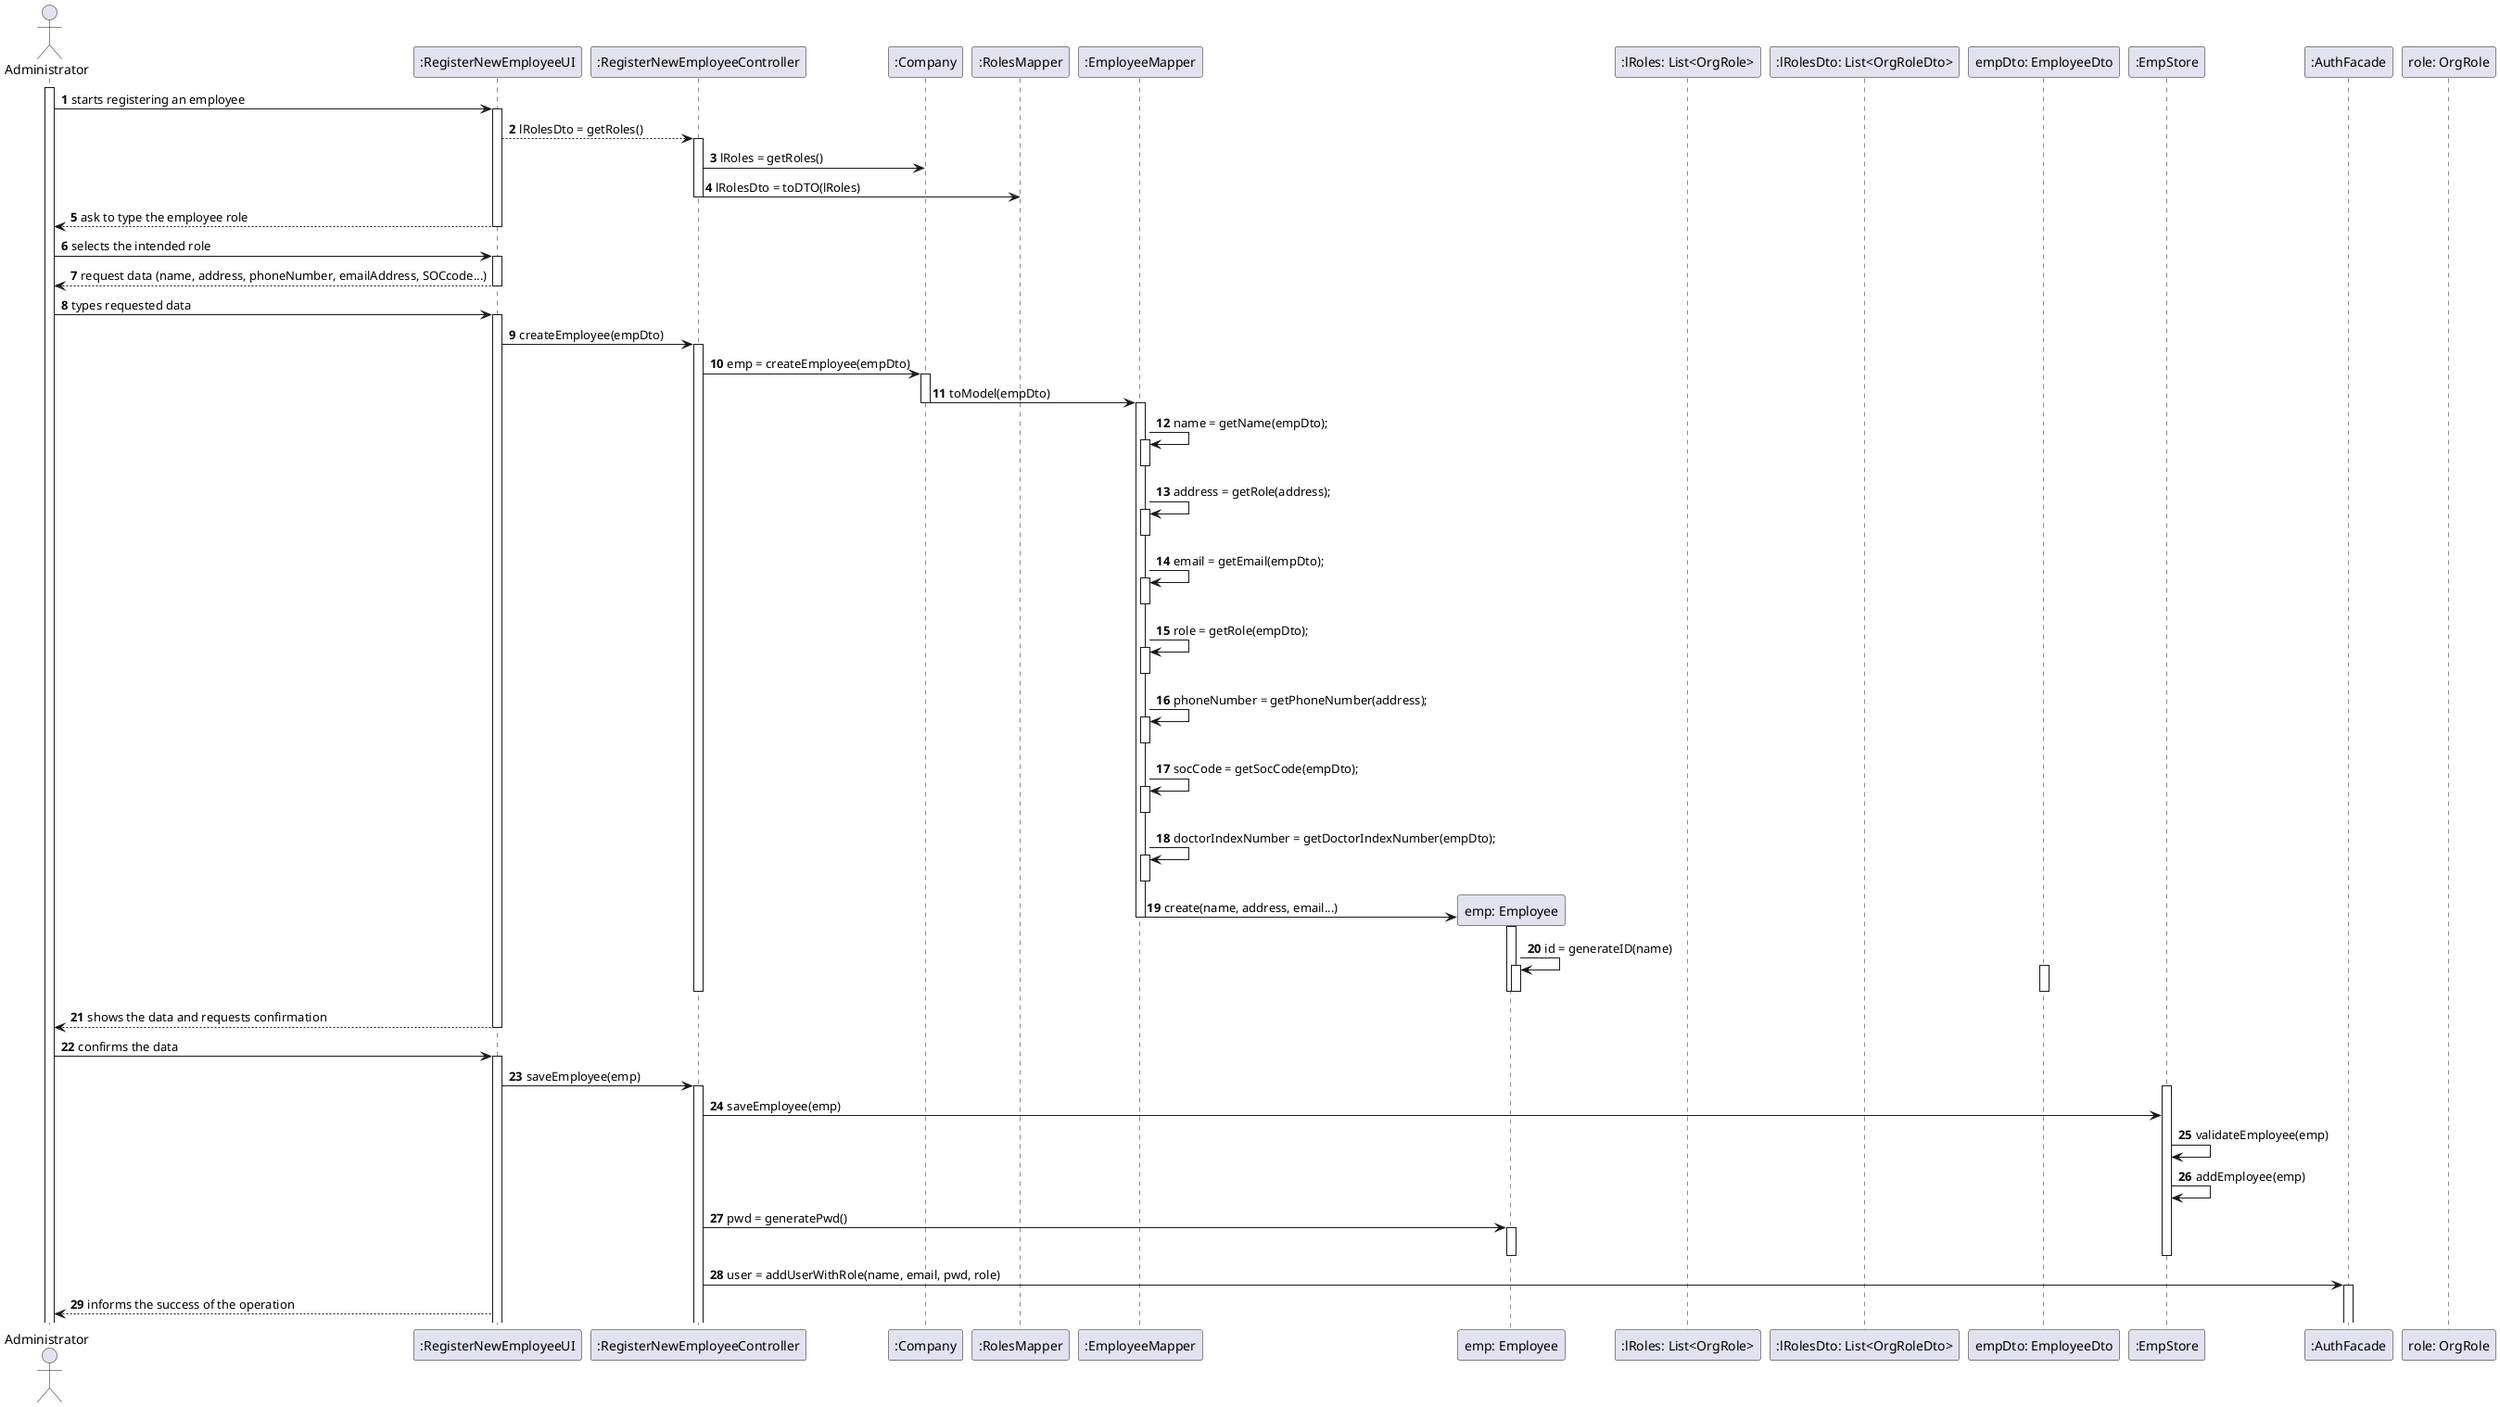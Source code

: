 @startuml
'https://plantuml.com/sequence-diagram

autonumber
actor "Administrator" as A

activate A
A -> ":RegisterNewEmployeeUI" : starts registering an employee
activate ":RegisterNewEmployeeUI"
":RegisterNewEmployeeUI" --> ":RegisterNewEmployeeController" : lRolesDto = getRoles()
activate ":RegisterNewEmployeeController"
":RegisterNewEmployeeController" -> ":Company" : lRoles = getRoles()
":RegisterNewEmployeeController" -> ":RolesMapper" : lRolesDto = toDTO(lRoles)
deactivate ":RegisterNewEmployeeController"
":RegisterNewEmployeeUI" --> A : ask to type the employee role
deactivate ":RegisterNewEmployeeUI"
A -> ":RegisterNewEmployeeUI" : selects the intended role
activate ":RegisterNewEmployeeUI"
":RegisterNewEmployeeUI" --> A : request data (name, address, phoneNumber, emailAddress, SOCcode...)
deactivate ":RegisterNewEmployeeUI"
A -> ":RegisterNewEmployeeUI" : types requested data
activate ":RegisterNewEmployeeUI"
":RegisterNewEmployeeUI" -> ":RegisterNewEmployeeController" : createEmployee(empDto)
activate ":RegisterNewEmployeeController"


":RegisterNewEmployeeController" -> ":Company" : emp = createEmployee(empDto)
activate ":Company"
":Company" -> ":EmployeeMapper" : toModel(empDto)
deactivate ":Company"
activate ":EmployeeMapper"
":EmployeeMapper" -> ":EmployeeMapper" : name = getName(empDto);
activate ":EmployeeMapper"
deactivate ":EmployeeMapper"
":EmployeeMapper" -> ":EmployeeMapper" : address = getRole(address);
activate ":EmployeeMapper"
deactivate ":EmployeeMapper"
":EmployeeMapper" -> ":EmployeeMapper" : email = getEmail(empDto);
activate ":EmployeeMapper"
deactivate ":EmployeeMapper"
":EmployeeMapper" -> ":EmployeeMapper" : role = getRole(empDto);
activate ":EmployeeMapper"
deactivate ":EmployeeMapper"
":EmployeeMapper" -> ":EmployeeMapper" : phoneNumber = getPhoneNumber(address);
activate ":EmployeeMapper"
deactivate ":EmployeeMapper"
":EmployeeMapper" -> ":EmployeeMapper" : socCode = getSocCode(empDto);
activate ":EmployeeMapper"
deactivate ":EmployeeMapper"
":EmployeeMapper" -> ":EmployeeMapper" : doctorIndexNumber = getDoctorIndexNumber(empDto);
activate ":EmployeeMapper"
deactivate ":EmployeeMapper"
create "emp: Employee"
":EmployeeMapper" -> "emp: Employee" : create(name, address, email...)
deactivate ":EmployeeMapper"
activate "emp: Employee"
"emp: Employee" -> "emp: Employee" : id = generateID(name)
activate "emp: Employee"
deactivate "emp: Employee"
deactivate "emp: Employee"
deactivate ":RegisterNewEmployeeController"
participant ":lRoles: List<OrgRole>"
participant ":lRolesDto: List<OrgRoleDto>"


activate "empDto: EmployeeDto"
deactivate "empDto: EmployeeDto"


deactivate "empDto: EmployeeDto"

deactivate ":Company"
deactivate "role: OrgRole"
":RegisterNewEmployeeUI" --> A : shows the data and requests confirmation
deactivate ":RegisterNewEmployeeUI"
A -> ":RegisterNewEmployeeUI" : confirms the data
activate ":RegisterNewEmployeeUI"
":RegisterNewEmployeeUI" -> ":RegisterNewEmployeeController" : saveEmployee(emp)
activate ":RegisterNewEmployeeController"
activate ":EmpStore"
":RegisterNewEmployeeController" -> ":EmpStore" : saveEmployee(emp)
":EmpStore" -> ":EmpStore" : validateEmployee(emp)
":EmpStore" -> ":EmpStore" : addEmployee(emp)
":RegisterNewEmployeeController" -> "emp: Employee" : pwd = generatePwd()
activate "emp: Employee"
deactivate "emp: Employee"
deactivate ":EmpStore"
":RegisterNewEmployeeController" -> ":AuthFacade" : user = addUserWithRole(name, email, pwd, role)
activate ":AuthFacade"

":RegisterNewEmployeeUI" --> A : informs the success of the operation
participant "role: OrgRole"
@enduml